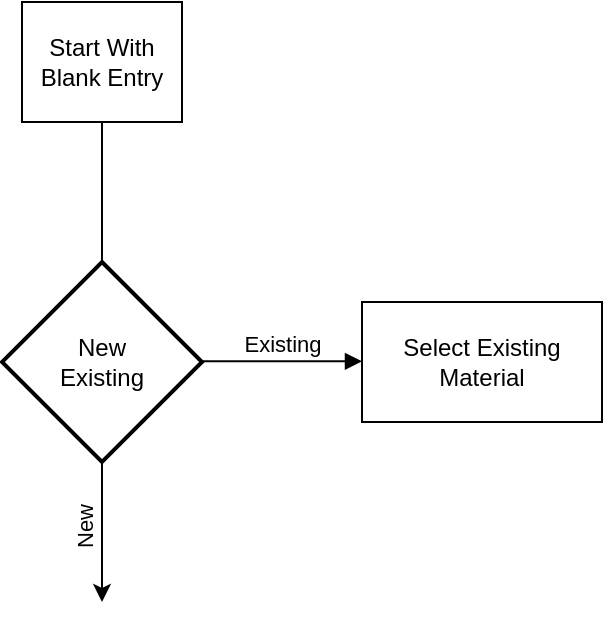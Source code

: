 <mxfile version="24.8.3">
  <diagram name="Page-1" id="1AXbNehQk1GmqrH8sx0d">
    <mxGraphModel dx="1195" dy="645" grid="1" gridSize="10" guides="1" tooltips="1" connect="1" arrows="1" fold="1" page="1" pageScale="1" pageWidth="850" pageHeight="1100" math="0" shadow="0">
      <root>
        <mxCell id="0" />
        <mxCell id="1" parent="0" />
        <mxCell id="nOQdwXKP3B8faJNCyLFp-5" value="Start With Blank Entry" style="rounded=0;whiteSpace=wrap;html=1;" vertex="1" parent="1">
          <mxGeometry x="40" y="40" width="80" height="60" as="geometry" />
        </mxCell>
        <mxCell id="nOQdwXKP3B8faJNCyLFp-6" value="New&lt;br&gt;Existing" style="strokeWidth=2;html=1;shape=mxgraph.flowchart.decision;whiteSpace=wrap;" vertex="1" parent="1">
          <mxGeometry x="30" y="170" width="100" height="100" as="geometry" />
        </mxCell>
        <mxCell id="nOQdwXKP3B8faJNCyLFp-7" value="" style="endArrow=none;html=1;rounded=0;entryX=0.5;entryY=1;entryDx=0;entryDy=0;exitX=0.5;exitY=0;exitDx=0;exitDy=0;exitPerimeter=0;" edge="1" parent="1" source="nOQdwXKP3B8faJNCyLFp-6" target="nOQdwXKP3B8faJNCyLFp-5">
          <mxGeometry width="50" height="50" relative="1" as="geometry">
            <mxPoint x="340" y="290" as="sourcePoint" />
            <mxPoint x="390" y="240" as="targetPoint" />
          </mxGeometry>
        </mxCell>
        <mxCell id="nOQdwXKP3B8faJNCyLFp-8" value="&lt;div&gt;Select Existing&lt;/div&gt;&lt;div&gt;Material&lt;br&gt;&lt;/div&gt;" style="rounded=0;whiteSpace=wrap;html=1;" vertex="1" parent="1">
          <mxGeometry x="210" y="190" width="120" height="60" as="geometry" />
        </mxCell>
        <mxCell id="nOQdwXKP3B8faJNCyLFp-10" value="Existing" style="html=1;verticalAlign=bottom;endArrow=block;curved=0;rounded=0;" edge="1" parent="1">
          <mxGeometry width="80" relative="1" as="geometry">
            <mxPoint x="130" y="219.66" as="sourcePoint" />
            <mxPoint x="210" y="219.66" as="targetPoint" />
            <mxPoint as="offset" />
          </mxGeometry>
        </mxCell>
        <mxCell id="nOQdwXKP3B8faJNCyLFp-12" value="New" style="html=1;verticalAlign=bottom;startArrow=classic;startFill=1;endArrow=none;startSize=6;endSize=8;curved=0;rounded=0;horizontal=0;endFill=0;labelPosition=center;verticalLabelPosition=top;align=center;spacingBottom=4;spacingLeft=-5;" edge="1" parent="1">
          <mxGeometry x="-0.143" width="80" relative="1" as="geometry">
            <mxPoint x="80" y="340" as="sourcePoint" />
            <mxPoint x="80" y="270" as="targetPoint" />
            <mxPoint as="offset" />
          </mxGeometry>
        </mxCell>
      </root>
    </mxGraphModel>
  </diagram>
</mxfile>
